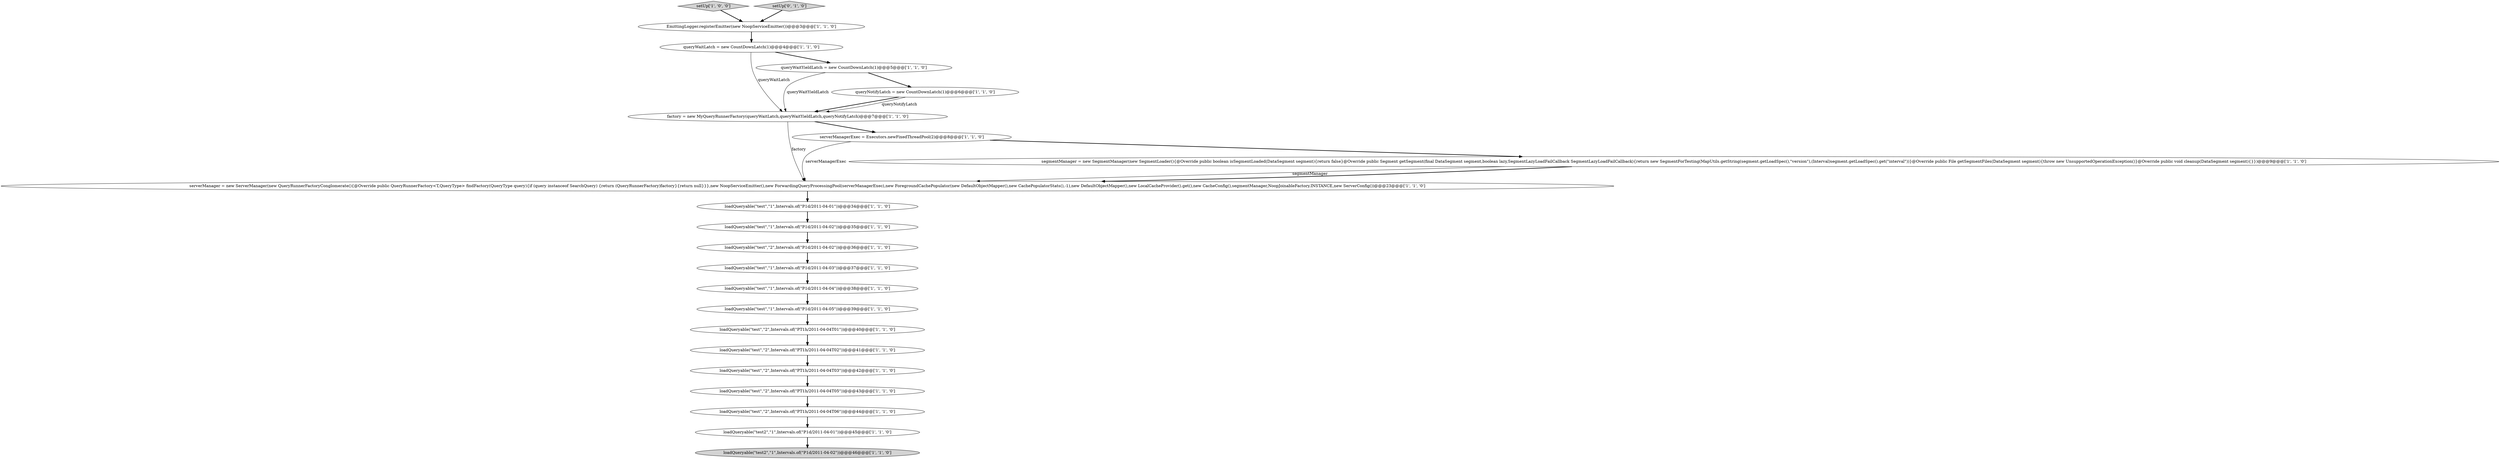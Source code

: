 digraph {
8 [style = filled, label = "loadQueryable(\"test\",\"2\",Intervals.of(\"PT1h/2011-04-04T05\"))@@@43@@@['1', '1', '0']", fillcolor = white, shape = ellipse image = "AAA0AAABBB1BBB"];
17 [style = filled, label = "queryWaitLatch = new CountDownLatch(1)@@@4@@@['1', '1', '0']", fillcolor = white, shape = ellipse image = "AAA0AAABBB1BBB"];
9 [style = filled, label = "loadQueryable(\"test2\",\"1\",Intervals.of(\"P1d/2011-04-01\"))@@@45@@@['1', '1', '0']", fillcolor = white, shape = ellipse image = "AAA0AAABBB1BBB"];
19 [style = filled, label = "serverManager = new ServerManager(new QueryRunnerFactoryConglomerate(){@Override public QueryRunnerFactory<T,QueryType> findFactory(QueryType query){if (query instanceof SearchQuery) {return (QueryRunnerFactory)factory}{return null}}},new NoopServiceEmitter(),new ForwardingQueryProcessingPool(serverManagerExec),new ForegroundCachePopulator(new DefaultObjectMapper(),new CachePopulatorStats(),-1),new DefaultObjectMapper(),new LocalCacheProvider().get(),new CacheConfig(),segmentManager,NoopJoinableFactory.INSTANCE,new ServerConfig())@@@23@@@['1', '1', '0']", fillcolor = white, shape = ellipse image = "AAA0AAABBB1BBB"];
5 [style = filled, label = "loadQueryable(\"test\",\"1\",Intervals.of(\"P1d/2011-04-04\"))@@@38@@@['1', '1', '0']", fillcolor = white, shape = ellipse image = "AAA0AAABBB1BBB"];
18 [style = filled, label = "factory = new MyQueryRunnerFactory(queryWaitLatch,queryWaitYieldLatch,queryNotifyLatch)@@@7@@@['1', '1', '0']", fillcolor = white, shape = ellipse image = "AAA0AAABBB1BBB"];
2 [style = filled, label = "segmentManager = new SegmentManager(new SegmentLoader(){@Override public boolean isSegmentLoaded(DataSegment segment){return false}@Override public Segment getSegment(final DataSegment segment,boolean lazy,SegmentLazyLoadFailCallback SegmentLazyLoadFailCallback){return new SegmentForTesting(MapUtils.getString(segment.getLoadSpec(),\"version\"),(Interval)segment.getLoadSpec().get(\"interval\"))}@Override public File getSegmentFiles(DataSegment segment){throw new UnsupportedOperationException()}@Override public void cleanup(DataSegment segment){}})@@@9@@@['1', '1', '0']", fillcolor = white, shape = ellipse image = "AAA0AAABBB1BBB"];
3 [style = filled, label = "EmittingLogger.registerEmitter(new NoopServiceEmitter())@@@3@@@['1', '1', '0']", fillcolor = white, shape = ellipse image = "AAA0AAABBB1BBB"];
0 [style = filled, label = "loadQueryable(\"test\",\"2\",Intervals.of(\"PT1h/2011-04-04T06\"))@@@44@@@['1', '1', '0']", fillcolor = white, shape = ellipse image = "AAA0AAABBB1BBB"];
20 [style = filled, label = "loadQueryable(\"test\",\"1\",Intervals.of(\"P1d/2011-04-05\"))@@@39@@@['1', '1', '0']", fillcolor = white, shape = ellipse image = "AAA0AAABBB1BBB"];
10 [style = filled, label = "loadQueryable(\"test\",\"1\",Intervals.of(\"P1d/2011-04-03\"))@@@37@@@['1', '1', '0']", fillcolor = white, shape = ellipse image = "AAA0AAABBB1BBB"];
7 [style = filled, label = "loadQueryable(\"test\",\"1\",Intervals.of(\"P1d/2011-04-02\"))@@@35@@@['1', '1', '0']", fillcolor = white, shape = ellipse image = "AAA0AAABBB1BBB"];
1 [style = filled, label = "queryNotifyLatch = new CountDownLatch(1)@@@6@@@['1', '1', '0']", fillcolor = white, shape = ellipse image = "AAA0AAABBB1BBB"];
4 [style = filled, label = "loadQueryable(\"test\",\"2\",Intervals.of(\"P1d/2011-04-02\"))@@@36@@@['1', '1', '0']", fillcolor = white, shape = ellipse image = "AAA0AAABBB1BBB"];
6 [style = filled, label = "setUp['1', '0', '0']", fillcolor = lightgray, shape = diamond image = "AAA0AAABBB1BBB"];
13 [style = filled, label = "serverManagerExec = Executors.newFixedThreadPool(2)@@@8@@@['1', '1', '0']", fillcolor = white, shape = ellipse image = "AAA0AAABBB1BBB"];
15 [style = filled, label = "loadQueryable(\"test2\",\"1\",Intervals.of(\"P1d/2011-04-02\"))@@@46@@@['1', '1', '0']", fillcolor = lightgray, shape = ellipse image = "AAA0AAABBB1BBB"];
16 [style = filled, label = "loadQueryable(\"test\",\"2\",Intervals.of(\"PT1h/2011-04-04T01\"))@@@40@@@['1', '1', '0']", fillcolor = white, shape = ellipse image = "AAA0AAABBB1BBB"];
11 [style = filled, label = "loadQueryable(\"test\",\"2\",Intervals.of(\"PT1h/2011-04-04T03\"))@@@42@@@['1', '1', '0']", fillcolor = white, shape = ellipse image = "AAA0AAABBB1BBB"];
22 [style = filled, label = "setUp['0', '1', '0']", fillcolor = lightgray, shape = diamond image = "AAA0AAABBB2BBB"];
21 [style = filled, label = "queryWaitYieldLatch = new CountDownLatch(1)@@@5@@@['1', '1', '0']", fillcolor = white, shape = ellipse image = "AAA0AAABBB1BBB"];
12 [style = filled, label = "loadQueryable(\"test\",\"1\",Intervals.of(\"P1d/2011-04-01\"))@@@34@@@['1', '1', '0']", fillcolor = white, shape = ellipse image = "AAA0AAABBB1BBB"];
14 [style = filled, label = "loadQueryable(\"test\",\"2\",Intervals.of(\"PT1h/2011-04-04T02\"))@@@41@@@['1', '1', '0']", fillcolor = white, shape = ellipse image = "AAA0AAABBB1BBB"];
12->7 [style = bold, label=""];
20->16 [style = bold, label=""];
17->21 [style = bold, label=""];
8->0 [style = bold, label=""];
22->3 [style = bold, label=""];
0->9 [style = bold, label=""];
18->13 [style = bold, label=""];
9->15 [style = bold, label=""];
21->18 [style = solid, label="queryWaitYieldLatch"];
1->18 [style = bold, label=""];
2->19 [style = solid, label="segmentManager"];
14->11 [style = bold, label=""];
1->18 [style = solid, label="queryNotifyLatch"];
3->17 [style = bold, label=""];
2->19 [style = bold, label=""];
18->19 [style = solid, label="factory"];
7->4 [style = bold, label=""];
11->8 [style = bold, label=""];
16->14 [style = bold, label=""];
6->3 [style = bold, label=""];
5->20 [style = bold, label=""];
4->10 [style = bold, label=""];
21->1 [style = bold, label=""];
13->2 [style = bold, label=""];
19->12 [style = bold, label=""];
10->5 [style = bold, label=""];
13->19 [style = solid, label="serverManagerExec"];
17->18 [style = solid, label="queryWaitLatch"];
}
